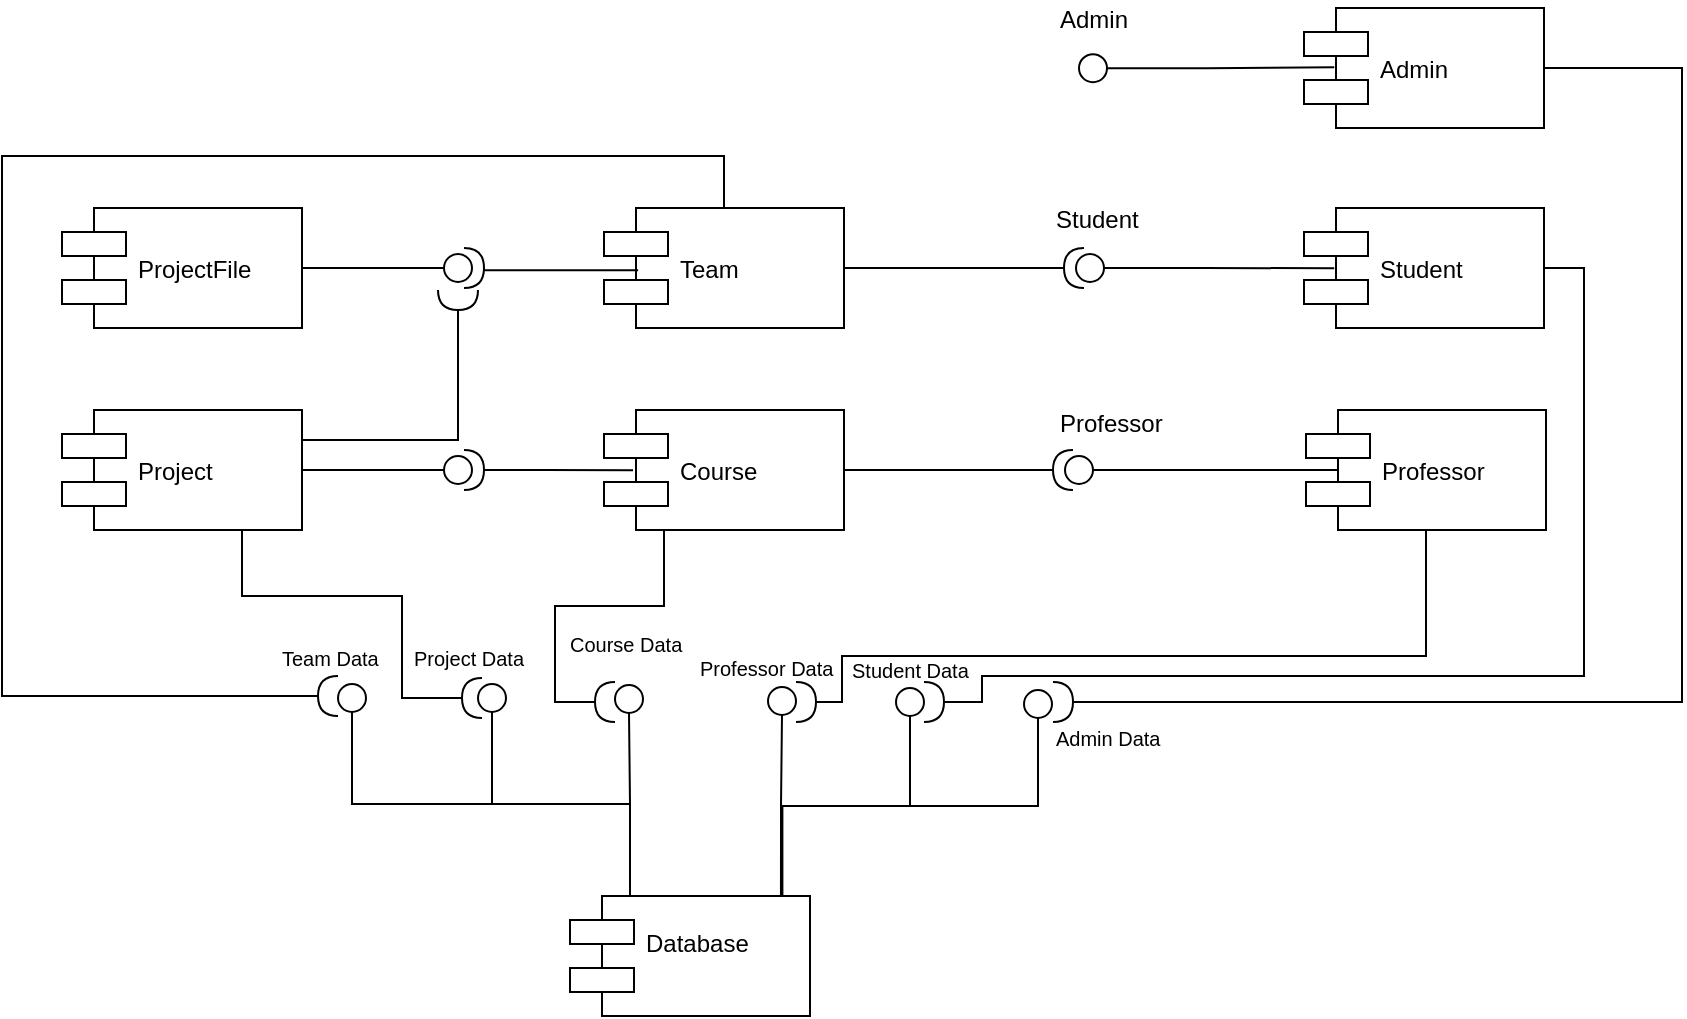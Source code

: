 <mxfile version="10.7.7" type="device"><diagram id="Se7gA_EuQeTp7N4mBrJl" name="Page-1"><mxGraphModel dx="1212" dy="664" grid="1" gridSize="10" guides="1" tooltips="1" connect="1" arrows="1" fold="1" page="1" pageScale="1" pageWidth="1169" pageHeight="827" math="0" shadow="0"><root><mxCell id="0"/><mxCell id="1" parent="0"/><mxCell id="aGZxZZCly2NTyT3-sMuF-6" style="edgeStyle=orthogonalEdgeStyle;rounded=0;orthogonalLoop=1;jettySize=auto;html=1;exitX=0;exitY=0.5;exitDx=0;exitDy=0;exitPerimeter=0;entryX=0.126;entryY=0.502;entryDx=0;entryDy=0;entryPerimeter=0;endArrow=none;endFill=0;" edge="1" parent="1" source="blHTef4bUH1S5Qg6j9vM-6" target="blHTef4bUH1S5Qg6j9vM-13"><mxGeometry relative="1" as="geometry"/></mxCell><mxCell id="blHTef4bUH1S5Qg6j9vM-6" value="" style="shape=providedRequiredInterface;html=1;verticalLabelPosition=bottom;rotation=180;" parent="1" vertex="1"><mxGeometry x="741" y="286" width="20" height="20" as="geometry"/></mxCell><mxCell id="blHTef4bUH1S5Qg6j9vM-7" value="Student" style="text;html=1;resizable=0;points=[];autosize=1;align=left;verticalAlign=top;spacingTop=-4;" parent="1" vertex="1"><mxGeometry x="735" y="262" width="60" height="20" as="geometry"/></mxCell><mxCell id="blHTef4bUH1S5Qg6j9vM-12" value="Admin" style="shape=component;align=left;spacingLeft=36;" parent="1" vertex="1"><mxGeometry x="861" y="166" width="120" height="60" as="geometry"/></mxCell><mxCell id="blHTef4bUH1S5Qg6j9vM-13" value="Student" style="shape=component;align=left;spacingLeft=36;" parent="1" vertex="1"><mxGeometry x="861" y="266" width="120" height="60" as="geometry"/></mxCell><mxCell id="blHTef4bUH1S5Qg6j9vM-14" value="Professor" style="shape=component;align=left;spacingLeft=36;" parent="1" vertex="1"><mxGeometry x="862" y="367" width="120" height="60" as="geometry"/></mxCell><mxCell id="blHTef4bUH1S5Qg6j9vM-18" value="Course" style="shape=component;align=left;spacingLeft=36;" parent="1" vertex="1"><mxGeometry x="511" y="367" width="120" height="60" as="geometry"/></mxCell><mxCell id="aGZxZZCly2NTyT3-sMuF-9" style="edgeStyle=orthogonalEdgeStyle;rounded=0;orthogonalLoop=1;jettySize=auto;html=1;exitX=1;exitY=0.5;exitDx=0;exitDy=0;entryX=1;entryY=0.5;entryDx=0;entryDy=0;entryPerimeter=0;endArrow=none;endFill=0;" edge="1" parent="1" source="blHTef4bUH1S5Qg6j9vM-19" target="blHTef4bUH1S5Qg6j9vM-6"><mxGeometry relative="1" as="geometry"/></mxCell><mxCell id="blHTef4bUH1S5Qg6j9vM-19" value="Team" style="shape=component;align=left;spacingLeft=36;" parent="1" vertex="1"><mxGeometry x="511" y="266" width="120" height="60" as="geometry"/></mxCell><mxCell id="blHTef4bUH1S5Qg6j9vM-20" value="Project" style="shape=component;align=left;spacingLeft=36;" parent="1" vertex="1"><mxGeometry x="240" y="367" width="120" height="60" as="geometry"/></mxCell><mxCell id="aGZxZZCly2NTyT3-sMuF-31" style="edgeStyle=orthogonalEdgeStyle;rounded=0;orthogonalLoop=1;jettySize=auto;html=1;exitX=0.25;exitY=0;exitDx=0;exitDy=0;entryX=0.5;entryY=1;entryDx=0;entryDy=0;endArrow=none;endFill=0;" edge="1" parent="1" source="blHTef4bUH1S5Qg6j9vM-21" target="aGZxZZCly2NTyT3-sMuF-26"><mxGeometry relative="1" as="geometry"/></mxCell><mxCell id="aGZxZZCly2NTyT3-sMuF-32" style="edgeStyle=orthogonalEdgeStyle;rounded=0;orthogonalLoop=1;jettySize=auto;html=1;exitX=0.25;exitY=0;exitDx=0;exitDy=0;entryX=0.5;entryY=1;entryDx=0;entryDy=0;endArrow=none;endFill=0;" edge="1" parent="1" source="blHTef4bUH1S5Qg6j9vM-21" target="aGZxZZCly2NTyT3-sMuF-25"><mxGeometry relative="1" as="geometry"/></mxCell><mxCell id="aGZxZZCly2NTyT3-sMuF-33" style="edgeStyle=orthogonalEdgeStyle;rounded=0;orthogonalLoop=1;jettySize=auto;html=1;exitX=0.25;exitY=0;exitDx=0;exitDy=0;entryX=0.5;entryY=1;entryDx=0;entryDy=0;endArrow=none;endFill=0;" edge="1" parent="1" source="blHTef4bUH1S5Qg6j9vM-21" target="aGZxZZCly2NTyT3-sMuF-27"><mxGeometry relative="1" as="geometry"><Array as="points"><mxPoint x="524" y="564"/></Array></mxGeometry></mxCell><mxCell id="aGZxZZCly2NTyT3-sMuF-34" style="edgeStyle=orthogonalEdgeStyle;rounded=0;orthogonalLoop=1;jettySize=auto;html=1;exitX=0.879;exitY=0.002;exitDx=0;exitDy=0;entryX=0.5;entryY=1;entryDx=0;entryDy=0;endArrow=none;endFill=0;exitPerimeter=0;" edge="1" parent="1" source="blHTef4bUH1S5Qg6j9vM-21" target="blHTef4bUH1S5Qg6j9vM-25"><mxGeometry relative="1" as="geometry"><Array as="points"><mxPoint x="600" y="565"/></Array></mxGeometry></mxCell><mxCell id="aGZxZZCly2NTyT3-sMuF-35" style="edgeStyle=orthogonalEdgeStyle;rounded=0;orthogonalLoop=1;jettySize=auto;html=1;exitX=0.885;exitY=0.01;exitDx=0;exitDy=0;entryX=0.5;entryY=1;entryDx=0;entryDy=0;endArrow=none;endFill=0;exitPerimeter=0;" edge="1" parent="1" source="blHTef4bUH1S5Qg6j9vM-21" target="blHTef4bUH1S5Qg6j9vM-27"><mxGeometry relative="1" as="geometry"><Array as="points"><mxPoint x="600" y="565"/><mxPoint x="664" y="565"/></Array></mxGeometry></mxCell><mxCell id="aGZxZZCly2NTyT3-sMuF-36" style="edgeStyle=orthogonalEdgeStyle;rounded=0;orthogonalLoop=1;jettySize=auto;html=1;exitX=0.881;exitY=0.006;exitDx=0;exitDy=0;entryX=0.5;entryY=1;entryDx=0;entryDy=0;endArrow=none;endFill=0;exitPerimeter=0;" edge="1" parent="1" source="blHTef4bUH1S5Qg6j9vM-21" target="blHTef4bUH1S5Qg6j9vM-24"><mxGeometry relative="1" as="geometry"><Array as="points"><mxPoint x="600" y="565"/><mxPoint x="728" y="565"/></Array></mxGeometry></mxCell><mxCell id="blHTef4bUH1S5Qg6j9vM-21" value="Database&#10;" style="shape=component;align=left;spacingLeft=36;verticalAlign=middle;" parent="1" vertex="1"><mxGeometry x="494" y="610" width="120" height="60" as="geometry"/></mxCell><mxCell id="blHTef4bUH1S5Qg6j9vM-24" value="" style="ellipse;whiteSpace=wrap;html=1;aspect=fixed;" parent="1" vertex="1"><mxGeometry x="721" y="507" width="14" height="14" as="geometry"/></mxCell><mxCell id="blHTef4bUH1S5Qg6j9vM-25" value="" style="ellipse;whiteSpace=wrap;html=1;aspect=fixed;" parent="1" vertex="1"><mxGeometry x="593" y="505.5" width="14" height="14" as="geometry"/></mxCell><mxCell id="blHTef4bUH1S5Qg6j9vM-27" value="" style="ellipse;whiteSpace=wrap;html=1;aspect=fixed;" parent="1" vertex="1"><mxGeometry x="657" y="506" width="14" height="14" as="geometry"/></mxCell><mxCell id="blHTef4bUH1S5Qg6j9vM-36" value="Team Data" style="text;html=1;resizable=0;points=[];autosize=1;align=left;verticalAlign=top;spacingTop=-4;fontSize=10;" parent="1" vertex="1"><mxGeometry x="348" y="483" width="60" height="10" as="geometry"/></mxCell><mxCell id="blHTef4bUH1S5Qg6j9vM-37" value="Project Data" style="text;html=1;resizable=0;points=[];autosize=1;align=left;verticalAlign=top;spacingTop=-4;fontSize=10;" parent="1" vertex="1"><mxGeometry x="414" y="482.5" width="70" height="10" as="geometry"/></mxCell><mxCell id="blHTef4bUH1S5Qg6j9vM-38" value="Course Data" style="text;html=1;resizable=0;points=[];autosize=1;align=left;verticalAlign=top;spacingTop=-4;fontSize=10;" parent="1" vertex="1"><mxGeometry x="491.5" y="475.5" width="70" height="10" as="geometry"/></mxCell><mxCell id="blHTef4bUH1S5Qg6j9vM-39" value="ProjectFile" style="shape=component;align=left;spacingLeft=36;" parent="1" vertex="1"><mxGeometry x="240" y="266" width="120" height="60" as="geometry"/></mxCell><mxCell id="aGZxZZCly2NTyT3-sMuF-7" style="edgeStyle=orthogonalEdgeStyle;rounded=0;orthogonalLoop=1;jettySize=auto;html=1;exitX=0;exitY=0.5;exitDx=0;exitDy=0;exitPerimeter=0;endArrow=none;endFill=0;" edge="1" parent="1" source="aGZxZZCly2NTyT3-sMuF-1"><mxGeometry relative="1" as="geometry"><mxPoint x="878" y="397" as="targetPoint"/><Array as="points"><mxPoint x="800" y="397"/><mxPoint x="800" y="397"/></Array></mxGeometry></mxCell><mxCell id="aGZxZZCly2NTyT3-sMuF-8" style="edgeStyle=orthogonalEdgeStyle;rounded=0;orthogonalLoop=1;jettySize=auto;html=1;exitX=1;exitY=0.5;exitDx=0;exitDy=0;exitPerimeter=0;entryX=1;entryY=0.5;entryDx=0;entryDy=0;endArrow=none;endFill=0;" edge="1" parent="1" source="aGZxZZCly2NTyT3-sMuF-1" target="blHTef4bUH1S5Qg6j9vM-18"><mxGeometry relative="1" as="geometry"/></mxCell><mxCell id="aGZxZZCly2NTyT3-sMuF-1" value="" style="shape=providedRequiredInterface;html=1;verticalLabelPosition=bottom;rotation=180;" vertex="1" parent="1"><mxGeometry x="735.5" y="387" width="20" height="20" as="geometry"/></mxCell><mxCell id="aGZxZZCly2NTyT3-sMuF-2" value="Professor" style="text;html=1;resizable=0;points=[];autosize=1;align=left;verticalAlign=top;spacingTop=-4;" vertex="1" parent="1"><mxGeometry x="736.5" y="364" width="70" height="20" as="geometry"/></mxCell><mxCell id="aGZxZZCly2NTyT3-sMuF-5" style="edgeStyle=orthogonalEdgeStyle;rounded=0;orthogonalLoop=1;jettySize=auto;html=1;exitX=1;exitY=0.5;exitDx=0;exitDy=0;entryX=0.126;entryY=0.493;entryDx=0;entryDy=0;entryPerimeter=0;endArrow=none;endFill=0;" edge="1" parent="1" source="aGZxZZCly2NTyT3-sMuF-22" target="blHTef4bUH1S5Qg6j9vM-12"><mxGeometry relative="1" as="geometry"><mxPoint x="763" y="196" as="sourcePoint"/><Array as="points"><mxPoint x="812" y="196"/></Array></mxGeometry></mxCell><mxCell id="aGZxZZCly2NTyT3-sMuF-4" value="Admin" style="text;html=1;resizable=0;points=[];autosize=1;align=left;verticalAlign=top;spacingTop=-4;" vertex="1" parent="1"><mxGeometry x="737" y="162" width="50" height="20" as="geometry"/></mxCell><mxCell id="aGZxZZCly2NTyT3-sMuF-12" style="edgeStyle=orthogonalEdgeStyle;rounded=0;orthogonalLoop=1;jettySize=auto;html=1;exitX=1;exitY=0.5;exitDx=0;exitDy=0;exitPerimeter=0;entryX=0.121;entryY=0.503;entryDx=0;entryDy=0;entryPerimeter=0;endArrow=none;endFill=0;" edge="1" parent="1" source="aGZxZZCly2NTyT3-sMuF-11" target="blHTef4bUH1S5Qg6j9vM-18"><mxGeometry relative="1" as="geometry"><Array as="points"><mxPoint x="481" y="397"/></Array></mxGeometry></mxCell><mxCell id="aGZxZZCly2NTyT3-sMuF-13" style="edgeStyle=orthogonalEdgeStyle;rounded=0;orthogonalLoop=1;jettySize=auto;html=1;exitX=0;exitY=0.5;exitDx=0;exitDy=0;exitPerimeter=0;entryX=1;entryY=0.5;entryDx=0;entryDy=0;endArrow=none;endFill=0;" edge="1" parent="1" source="aGZxZZCly2NTyT3-sMuF-11" target="blHTef4bUH1S5Qg6j9vM-20"><mxGeometry relative="1" as="geometry"/></mxCell><mxCell id="aGZxZZCly2NTyT3-sMuF-11" value="" style="shape=providedRequiredInterface;html=1;verticalLabelPosition=bottom;rotation=180;flipH=1;" vertex="1" parent="1"><mxGeometry x="431" y="387" width="20" height="20" as="geometry"/></mxCell><mxCell id="aGZxZZCly2NTyT3-sMuF-16" style="edgeStyle=orthogonalEdgeStyle;rounded=0;orthogonalLoop=1;jettySize=auto;html=1;exitX=1;exitY=0.5;exitDx=0;exitDy=0;exitPerimeter=0;entryX=0.142;entryY=0.519;entryDx=0;entryDy=0;entryPerimeter=0;endArrow=none;endFill=0;" edge="1" parent="1" source="aGZxZZCly2NTyT3-sMuF-15" target="blHTef4bUH1S5Qg6j9vM-19"><mxGeometry relative="1" as="geometry"><Array as="points"><mxPoint x="451" y="297"/></Array></mxGeometry></mxCell><mxCell id="aGZxZZCly2NTyT3-sMuF-18" value="" style="edgeStyle=orthogonalEdgeStyle;rounded=0;orthogonalLoop=1;jettySize=auto;html=1;endArrow=none;endFill=0;" edge="1" parent="1" source="aGZxZZCly2NTyT3-sMuF-15" target="blHTef4bUH1S5Qg6j9vM-39"><mxGeometry relative="1" as="geometry"/></mxCell><mxCell id="aGZxZZCly2NTyT3-sMuF-15" value="" style="shape=providedRequiredInterface;html=1;verticalLabelPosition=bottom;rotation=180;flipH=1;" vertex="1" parent="1"><mxGeometry x="431" y="286" width="20" height="20" as="geometry"/></mxCell><mxCell id="aGZxZZCly2NTyT3-sMuF-21" style="edgeStyle=orthogonalEdgeStyle;rounded=0;orthogonalLoop=1;jettySize=auto;html=1;exitX=1;exitY=0.5;exitDx=0;exitDy=0;exitPerimeter=0;entryX=1;entryY=0.25;entryDx=0;entryDy=0;endArrow=none;endFill=0;" edge="1" parent="1" source="aGZxZZCly2NTyT3-sMuF-20" target="blHTef4bUH1S5Qg6j9vM-20"><mxGeometry relative="1" as="geometry"><Array as="points"><mxPoint x="438" y="382"/></Array></mxGeometry></mxCell><mxCell id="aGZxZZCly2NTyT3-sMuF-20" value="" style="shape=requiredInterface;html=1;verticalLabelPosition=bottom;rotation=90;" vertex="1" parent="1"><mxGeometry x="433" y="302" width="10" height="20" as="geometry"/></mxCell><mxCell id="aGZxZZCly2NTyT3-sMuF-22" value="" style="ellipse;whiteSpace=wrap;html=1;aspect=fixed;" vertex="1" parent="1"><mxGeometry x="748.5" y="189.095" width="14" height="14" as="geometry"/></mxCell><mxCell id="aGZxZZCly2NTyT3-sMuF-25" value="" style="ellipse;whiteSpace=wrap;html=1;aspect=fixed;" vertex="1" parent="1"><mxGeometry x="448" y="504" width="14" height="14" as="geometry"/></mxCell><mxCell id="aGZxZZCly2NTyT3-sMuF-26" value="" style="ellipse;whiteSpace=wrap;html=1;aspect=fixed;" vertex="1" parent="1"><mxGeometry x="378" y="504" width="14" height="14" as="geometry"/></mxCell><mxCell id="aGZxZZCly2NTyT3-sMuF-27" value="" style="ellipse;whiteSpace=wrap;html=1;aspect=fixed;" vertex="1" parent="1"><mxGeometry x="516.5" y="504.5" width="14" height="14" as="geometry"/></mxCell><mxCell id="aGZxZZCly2NTyT3-sMuF-28" value="Professor Data" style="text;html=1;resizable=0;points=[];autosize=1;align=left;verticalAlign=top;spacingTop=-4;fontSize=10;" vertex="1" parent="1"><mxGeometry x="557" y="488" width="80" height="10" as="geometry"/></mxCell><mxCell id="aGZxZZCly2NTyT3-sMuF-29" value="Student Data" style="text;html=1;resizable=0;points=[];autosize=1;align=left;verticalAlign=top;spacingTop=-4;fontSize=10;" vertex="1" parent="1"><mxGeometry x="632.5" y="489" width="70" height="10" as="geometry"/></mxCell><mxCell id="aGZxZZCly2NTyT3-sMuF-30" value="Admin Data" style="text;html=1;resizable=0;points=[];autosize=1;align=left;verticalAlign=top;spacingTop=-4;fontSize=10;" vertex="1" parent="1"><mxGeometry x="735" y="523" width="70" height="10" as="geometry"/></mxCell><mxCell id="aGZxZZCly2NTyT3-sMuF-48" style="edgeStyle=orthogonalEdgeStyle;rounded=0;orthogonalLoop=1;jettySize=auto;html=1;exitX=1;exitY=0.5;exitDx=0;exitDy=0;exitPerimeter=0;entryX=0.5;entryY=0;entryDx=0;entryDy=0;endArrow=none;endFill=0;" edge="1" parent="1" source="aGZxZZCly2NTyT3-sMuF-37" target="blHTef4bUH1S5Qg6j9vM-19"><mxGeometry relative="1" as="geometry"><Array as="points"><mxPoint x="210" y="510"/><mxPoint x="210" y="240"/><mxPoint x="571" y="240"/></Array></mxGeometry></mxCell><mxCell id="aGZxZZCly2NTyT3-sMuF-37" value="" style="shape=requiredInterface;html=1;verticalLabelPosition=bottom;flipH=1;" vertex="1" parent="1"><mxGeometry x="368" y="500" width="10" height="20" as="geometry"/></mxCell><mxCell id="aGZxZZCly2NTyT3-sMuF-50" style="edgeStyle=orthogonalEdgeStyle;rounded=0;orthogonalLoop=1;jettySize=auto;html=1;exitX=1;exitY=0.5;exitDx=0;exitDy=0;exitPerimeter=0;entryX=0.75;entryY=1;entryDx=0;entryDy=0;endArrow=none;endFill=0;" edge="1" parent="1" source="aGZxZZCly2NTyT3-sMuF-38" target="blHTef4bUH1S5Qg6j9vM-20"><mxGeometry relative="1" as="geometry"><Array as="points"><mxPoint x="410" y="511"/><mxPoint x="410" y="460"/><mxPoint x="330" y="460"/></Array></mxGeometry></mxCell><mxCell id="aGZxZZCly2NTyT3-sMuF-38" value="" style="shape=requiredInterface;html=1;verticalLabelPosition=bottom;flipH=1;" vertex="1" parent="1"><mxGeometry x="440" y="501" width="10" height="20" as="geometry"/></mxCell><mxCell id="aGZxZZCly2NTyT3-sMuF-52" style="edgeStyle=orthogonalEdgeStyle;rounded=0;orthogonalLoop=1;jettySize=auto;html=1;exitX=1;exitY=0.5;exitDx=0;exitDy=0;exitPerimeter=0;entryX=0.25;entryY=1;entryDx=0;entryDy=0;endArrow=none;endFill=0;" edge="1" parent="1" source="aGZxZZCly2NTyT3-sMuF-39" target="blHTef4bUH1S5Qg6j9vM-18"><mxGeometry relative="1" as="geometry"/></mxCell><mxCell id="aGZxZZCly2NTyT3-sMuF-39" value="" style="shape=requiredInterface;html=1;verticalLabelPosition=bottom;flipH=1;" vertex="1" parent="1"><mxGeometry x="506.5" y="503" width="10" height="20" as="geometry"/></mxCell><mxCell id="aGZxZZCly2NTyT3-sMuF-45" style="edgeStyle=orthogonalEdgeStyle;rounded=0;orthogonalLoop=1;jettySize=auto;html=1;exitX=1;exitY=0.5;exitDx=0;exitDy=0;exitPerimeter=0;entryX=0.5;entryY=1;entryDx=0;entryDy=0;endArrow=none;endFill=0;" edge="1" parent="1" source="aGZxZZCly2NTyT3-sMuF-40" target="blHTef4bUH1S5Qg6j9vM-14"><mxGeometry relative="1" as="geometry"><Array as="points"><mxPoint x="630" y="513"/><mxPoint x="630" y="490"/><mxPoint x="922" y="490"/></Array></mxGeometry></mxCell><mxCell id="aGZxZZCly2NTyT3-sMuF-40" value="" style="shape=requiredInterface;html=1;verticalLabelPosition=bottom;" vertex="1" parent="1"><mxGeometry x="607" y="503" width="10" height="20" as="geometry"/></mxCell><mxCell id="aGZxZZCly2NTyT3-sMuF-44" style="edgeStyle=orthogonalEdgeStyle;rounded=0;orthogonalLoop=1;jettySize=auto;html=1;exitX=1;exitY=0.5;exitDx=0;exitDy=0;exitPerimeter=0;entryX=1;entryY=0.5;entryDx=0;entryDy=0;endArrow=none;endFill=0;" edge="1" parent="1" source="aGZxZZCly2NTyT3-sMuF-41" target="blHTef4bUH1S5Qg6j9vM-13"><mxGeometry relative="1" as="geometry"><Array as="points"><mxPoint x="700" y="513"/><mxPoint x="700" y="500"/><mxPoint x="1001" y="500"/><mxPoint x="1001" y="296"/></Array></mxGeometry></mxCell><mxCell id="aGZxZZCly2NTyT3-sMuF-41" value="" style="shape=requiredInterface;html=1;verticalLabelPosition=bottom;" vertex="1" parent="1"><mxGeometry x="671" y="503" width="10" height="20" as="geometry"/></mxCell><mxCell id="aGZxZZCly2NTyT3-sMuF-43" style="edgeStyle=orthogonalEdgeStyle;rounded=0;orthogonalLoop=1;jettySize=auto;html=1;exitX=1;exitY=0.5;exitDx=0;exitDy=0;exitPerimeter=0;endArrow=none;endFill=0;entryX=1;entryY=0.5;entryDx=0;entryDy=0;" edge="1" parent="1" source="aGZxZZCly2NTyT3-sMuF-42" target="blHTef4bUH1S5Qg6j9vM-12"><mxGeometry relative="1" as="geometry"><mxPoint x="1040" y="400" as="targetPoint"/><Array as="points"><mxPoint x="1050" y="513"/><mxPoint x="1050" y="196"/></Array></mxGeometry></mxCell><mxCell id="aGZxZZCly2NTyT3-sMuF-42" value="" style="shape=requiredInterface;html=1;verticalLabelPosition=bottom;" vertex="1" parent="1"><mxGeometry x="735.5" y="503" width="10" height="20" as="geometry"/></mxCell></root></mxGraphModel></diagram></mxfile>